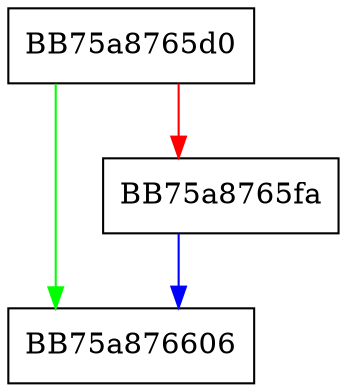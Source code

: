 digraph _Do_call {
  node [shape="box"];
  graph [splines=ortho];
  BB75a8765d0 -> BB75a876606 [color="green"];
  BB75a8765d0 -> BB75a8765fa [color="red"];
  BB75a8765fa -> BB75a876606 [color="blue"];
}
